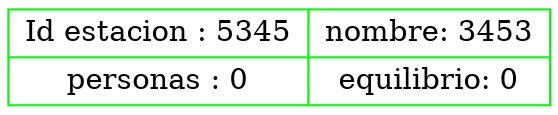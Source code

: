 digraph g { 
nod5345 [shape=record ,color="green", label= " { Id estacion : 5345 |  personas : 0 } | { nombre: 3453| equilibrio: 0 }  "] ; 


} 
